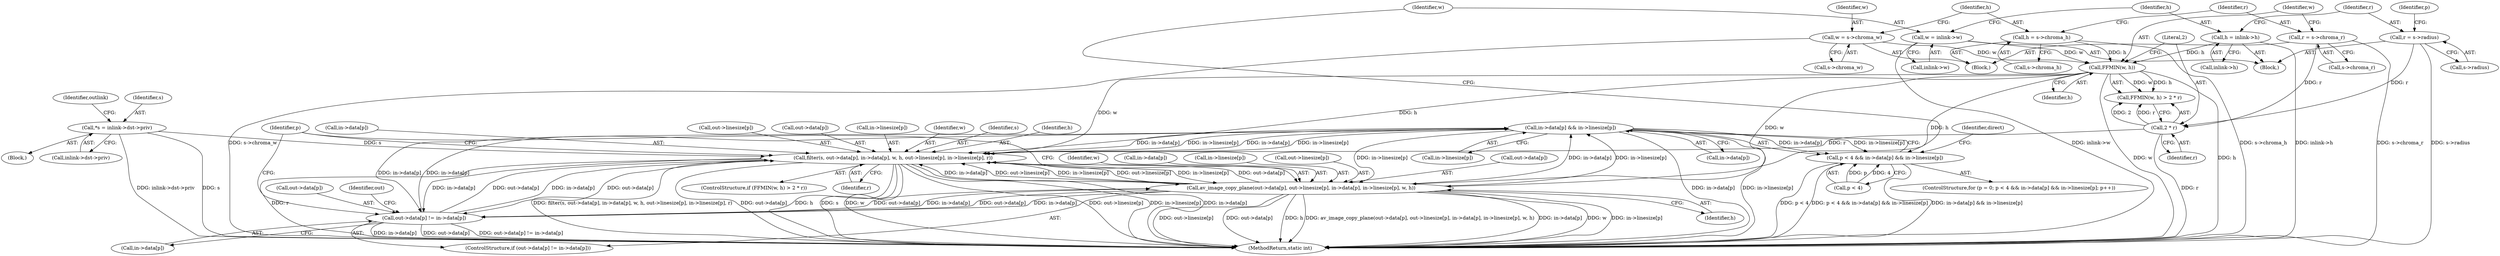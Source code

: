 digraph "0_FFmpeg_e43a0a232dbf6d3c161823c2e07c52e76227a1bc_3@array" {
"1000171" [label="(Call,in->data[p] && in->linesize[p])"];
"1000229" [label="(Call,filter(s, out->data[p], in->data[p], w, h, out->linesize[p], in->linesize[p], r))"];
"1000105" [label="(Call,*s = inlink->dst->priv)"];
"1000267" [label="(Call,av_image_copy_plane(out->data[p], out->linesize[p], in->data[p], in->linesize[p], w, h))"];
"1000256" [label="(Call,out->data[p] != in->data[p])"];
"1000171" [label="(Call,in->data[p] && in->linesize[p])"];
"1000223" [label="(Call,FFMIN(w, h))"];
"1000186" [label="(Call,w = inlink->w)"];
"1000206" [label="(Call,w = s->chroma_w)"];
"1000211" [label="(Call,h = s->chroma_h)"];
"1000192" [label="(Call,h = inlink->h)"];
"1000226" [label="(Call,2 * r)"];
"1000216" [label="(Call,r = s->chroma_r)"];
"1000198" [label="(Call,r = s->radius)"];
"1000167" [label="(Call,p < 4 && in->data[p] && in->linesize[p])"];
"1000288" [label="(Identifier,w)"];
"1000300" [label="(MethodReturn,static int)"];
"1000213" [label="(Call,s->chroma_h)"];
"1000114" [label="(Identifier,outlink)"];
"1000106" [label="(Identifier,s)"];
"1000212" [label="(Identifier,h)"];
"1000289" [label="(Identifier,h)"];
"1000217" [label="(Identifier,r)"];
"1000200" [label="(Call,s->radius)"];
"1000243" [label="(Call,out->linesize[p])"];
"1000222" [label="(Call,FFMIN(w, h) > 2 * r)"];
"1000257" [label="(Call,out->data[p])"];
"1000292" [label="(Identifier,direct)"];
"1000188" [label="(Call,inlink->w)"];
"1000278" [label="(Call,in->data[p])"];
"1000221" [label="(ControlStructure,if (FFMIN(w, h) > 2 * r))"];
"1000186" [label="(Call,w = inlink->w)"];
"1000103" [label="(Block,)"];
"1000255" [label="(ControlStructure,if (out->data[p] != in->data[p]))"];
"1000206" [label="(Call,w = s->chroma_w)"];
"1000211" [label="(Call,h = s->chroma_h)"];
"1000231" [label="(Call,out->data[p])"];
"1000208" [label="(Call,s->chroma_w)"];
"1000248" [label="(Call,in->linesize[p])"];
"1000199" [label="(Identifier,r)"];
"1000183" [label="(Identifier,p)"];
"1000194" [label="(Call,inlink->h)"];
"1000205" [label="(Block,)"];
"1000172" [label="(Call,in->data[p])"];
"1000198" [label="(Call,r = s->radius)"];
"1000241" [label="(Identifier,w)"];
"1000224" [label="(Identifier,w)"];
"1000253" [label="(Identifier,r)"];
"1000267" [label="(Call,av_image_copy_plane(out->data[p], out->linesize[p], in->data[p], in->linesize[p], w, h))"];
"1000256" [label="(Call,out->data[p] != in->data[p])"];
"1000225" [label="(Identifier,h)"];
"1000163" [label="(ControlStructure,for (p = 0; p < 4 && in->data[p] && in->linesize[p]; p++))"];
"1000187" [label="(Identifier,w)"];
"1000105" [label="(Call,*s = inlink->dst->priv)"];
"1000167" [label="(Call,p < 4 && in->data[p] && in->linesize[p])"];
"1000177" [label="(Call,in->linesize[p])"];
"1000283" [label="(Call,in->linesize[p])"];
"1000192" [label="(Call,h = inlink->h)"];
"1000193" [label="(Identifier,h)"];
"1000168" [label="(Call,p < 4)"];
"1000171" [label="(Call,in->data[p] && in->linesize[p])"];
"1000204" [label="(Identifier,p)"];
"1000230" [label="(Identifier,s)"];
"1000273" [label="(Call,out->linesize[p])"];
"1000207" [label="(Identifier,w)"];
"1000107" [label="(Call,inlink->dst->priv)"];
"1000226" [label="(Call,2 * r)"];
"1000242" [label="(Identifier,h)"];
"1000262" [label="(Call,in->data[p])"];
"1000268" [label="(Call,out->data[p])"];
"1000228" [label="(Identifier,r)"];
"1000218" [label="(Call,s->chroma_r)"];
"1000236" [label="(Call,in->data[p])"];
"1000216" [label="(Call,r = s->chroma_r)"];
"1000223" [label="(Call,FFMIN(w, h))"];
"1000227" [label="(Literal,2)"];
"1000184" [label="(Block,)"];
"1000270" [label="(Identifier,out)"];
"1000229" [label="(Call,filter(s, out->data[p], in->data[p], w, h, out->linesize[p], in->linesize[p], r))"];
"1000171" -> "1000167"  [label="AST: "];
"1000171" -> "1000172"  [label="CFG: "];
"1000171" -> "1000177"  [label="CFG: "];
"1000172" -> "1000171"  [label="AST: "];
"1000177" -> "1000171"  [label="AST: "];
"1000167" -> "1000171"  [label="CFG: "];
"1000171" -> "1000300"  [label="DDG: in->data[p]"];
"1000171" -> "1000300"  [label="DDG: in->linesize[p]"];
"1000171" -> "1000167"  [label="DDG: in->data[p]"];
"1000171" -> "1000167"  [label="DDG: in->linesize[p]"];
"1000229" -> "1000171"  [label="DDG: in->data[p]"];
"1000229" -> "1000171"  [label="DDG: in->linesize[p]"];
"1000267" -> "1000171"  [label="DDG: in->data[p]"];
"1000267" -> "1000171"  [label="DDG: in->linesize[p]"];
"1000256" -> "1000171"  [label="DDG: in->data[p]"];
"1000171" -> "1000229"  [label="DDG: in->data[p]"];
"1000171" -> "1000229"  [label="DDG: in->linesize[p]"];
"1000171" -> "1000256"  [label="DDG: in->data[p]"];
"1000171" -> "1000267"  [label="DDG: in->linesize[p]"];
"1000229" -> "1000221"  [label="AST: "];
"1000229" -> "1000253"  [label="CFG: "];
"1000230" -> "1000229"  [label="AST: "];
"1000231" -> "1000229"  [label="AST: "];
"1000236" -> "1000229"  [label="AST: "];
"1000241" -> "1000229"  [label="AST: "];
"1000242" -> "1000229"  [label="AST: "];
"1000243" -> "1000229"  [label="AST: "];
"1000248" -> "1000229"  [label="AST: "];
"1000253" -> "1000229"  [label="AST: "];
"1000183" -> "1000229"  [label="CFG: "];
"1000229" -> "1000300"  [label="DDG: in->linesize[p]"];
"1000229" -> "1000300"  [label="DDG: in->data[p]"];
"1000229" -> "1000300"  [label="DDG: r"];
"1000229" -> "1000300"  [label="DDG: filter(s, out->data[p], in->data[p], w, h, out->linesize[p], in->linesize[p], r)"];
"1000229" -> "1000300"  [label="DDG: out->data[p]"];
"1000229" -> "1000300"  [label="DDG: h"];
"1000229" -> "1000300"  [label="DDG: s"];
"1000229" -> "1000300"  [label="DDG: w"];
"1000229" -> "1000300"  [label="DDG: out->linesize[p]"];
"1000105" -> "1000229"  [label="DDG: s"];
"1000267" -> "1000229"  [label="DDG: out->data[p]"];
"1000267" -> "1000229"  [label="DDG: in->data[p]"];
"1000267" -> "1000229"  [label="DDG: out->linesize[p]"];
"1000267" -> "1000229"  [label="DDG: in->linesize[p]"];
"1000256" -> "1000229"  [label="DDG: out->data[p]"];
"1000256" -> "1000229"  [label="DDG: in->data[p]"];
"1000223" -> "1000229"  [label="DDG: w"];
"1000223" -> "1000229"  [label="DDG: h"];
"1000226" -> "1000229"  [label="DDG: r"];
"1000229" -> "1000256"  [label="DDG: out->data[p]"];
"1000229" -> "1000256"  [label="DDG: in->data[p]"];
"1000229" -> "1000267"  [label="DDG: out->linesize[p]"];
"1000229" -> "1000267"  [label="DDG: in->linesize[p]"];
"1000105" -> "1000103"  [label="AST: "];
"1000105" -> "1000107"  [label="CFG: "];
"1000106" -> "1000105"  [label="AST: "];
"1000107" -> "1000105"  [label="AST: "];
"1000114" -> "1000105"  [label="CFG: "];
"1000105" -> "1000300"  [label="DDG: inlink->dst->priv"];
"1000105" -> "1000300"  [label="DDG: s"];
"1000267" -> "1000255"  [label="AST: "];
"1000267" -> "1000289"  [label="CFG: "];
"1000268" -> "1000267"  [label="AST: "];
"1000273" -> "1000267"  [label="AST: "];
"1000278" -> "1000267"  [label="AST: "];
"1000283" -> "1000267"  [label="AST: "];
"1000288" -> "1000267"  [label="AST: "];
"1000289" -> "1000267"  [label="AST: "];
"1000183" -> "1000267"  [label="CFG: "];
"1000267" -> "1000300"  [label="DDG: out->linesize[p]"];
"1000267" -> "1000300"  [label="DDG: out->data[p]"];
"1000267" -> "1000300"  [label="DDG: h"];
"1000267" -> "1000300"  [label="DDG: av_image_copy_plane(out->data[p], out->linesize[p], in->data[p], in->linesize[p], w, h)"];
"1000267" -> "1000300"  [label="DDG: in->data[p]"];
"1000267" -> "1000300"  [label="DDG: w"];
"1000267" -> "1000300"  [label="DDG: in->linesize[p]"];
"1000267" -> "1000256"  [label="DDG: out->data[p]"];
"1000267" -> "1000256"  [label="DDG: in->data[p]"];
"1000256" -> "1000267"  [label="DDG: out->data[p]"];
"1000256" -> "1000267"  [label="DDG: in->data[p]"];
"1000223" -> "1000267"  [label="DDG: w"];
"1000223" -> "1000267"  [label="DDG: h"];
"1000256" -> "1000255"  [label="AST: "];
"1000256" -> "1000262"  [label="CFG: "];
"1000257" -> "1000256"  [label="AST: "];
"1000262" -> "1000256"  [label="AST: "];
"1000270" -> "1000256"  [label="CFG: "];
"1000183" -> "1000256"  [label="CFG: "];
"1000256" -> "1000300"  [label="DDG: out->data[p] != in->data[p]"];
"1000256" -> "1000300"  [label="DDG: in->data[p]"];
"1000256" -> "1000300"  [label="DDG: out->data[p]"];
"1000223" -> "1000222"  [label="AST: "];
"1000223" -> "1000225"  [label="CFG: "];
"1000224" -> "1000223"  [label="AST: "];
"1000225" -> "1000223"  [label="AST: "];
"1000227" -> "1000223"  [label="CFG: "];
"1000223" -> "1000300"  [label="DDG: h"];
"1000223" -> "1000300"  [label="DDG: w"];
"1000223" -> "1000222"  [label="DDG: w"];
"1000223" -> "1000222"  [label="DDG: h"];
"1000186" -> "1000223"  [label="DDG: w"];
"1000206" -> "1000223"  [label="DDG: w"];
"1000211" -> "1000223"  [label="DDG: h"];
"1000192" -> "1000223"  [label="DDG: h"];
"1000186" -> "1000184"  [label="AST: "];
"1000186" -> "1000188"  [label="CFG: "];
"1000187" -> "1000186"  [label="AST: "];
"1000188" -> "1000186"  [label="AST: "];
"1000193" -> "1000186"  [label="CFG: "];
"1000186" -> "1000300"  [label="DDG: inlink->w"];
"1000206" -> "1000205"  [label="AST: "];
"1000206" -> "1000208"  [label="CFG: "];
"1000207" -> "1000206"  [label="AST: "];
"1000208" -> "1000206"  [label="AST: "];
"1000212" -> "1000206"  [label="CFG: "];
"1000206" -> "1000300"  [label="DDG: s->chroma_w"];
"1000211" -> "1000205"  [label="AST: "];
"1000211" -> "1000213"  [label="CFG: "];
"1000212" -> "1000211"  [label="AST: "];
"1000213" -> "1000211"  [label="AST: "];
"1000217" -> "1000211"  [label="CFG: "];
"1000211" -> "1000300"  [label="DDG: s->chroma_h"];
"1000192" -> "1000184"  [label="AST: "];
"1000192" -> "1000194"  [label="CFG: "];
"1000193" -> "1000192"  [label="AST: "];
"1000194" -> "1000192"  [label="AST: "];
"1000199" -> "1000192"  [label="CFG: "];
"1000192" -> "1000300"  [label="DDG: inlink->h"];
"1000226" -> "1000222"  [label="AST: "];
"1000226" -> "1000228"  [label="CFG: "];
"1000227" -> "1000226"  [label="AST: "];
"1000228" -> "1000226"  [label="AST: "];
"1000222" -> "1000226"  [label="CFG: "];
"1000226" -> "1000300"  [label="DDG: r"];
"1000226" -> "1000222"  [label="DDG: 2"];
"1000226" -> "1000222"  [label="DDG: r"];
"1000216" -> "1000226"  [label="DDG: r"];
"1000198" -> "1000226"  [label="DDG: r"];
"1000216" -> "1000205"  [label="AST: "];
"1000216" -> "1000218"  [label="CFG: "];
"1000217" -> "1000216"  [label="AST: "];
"1000218" -> "1000216"  [label="AST: "];
"1000224" -> "1000216"  [label="CFG: "];
"1000216" -> "1000300"  [label="DDG: s->chroma_r"];
"1000198" -> "1000184"  [label="AST: "];
"1000198" -> "1000200"  [label="CFG: "];
"1000199" -> "1000198"  [label="AST: "];
"1000200" -> "1000198"  [label="AST: "];
"1000204" -> "1000198"  [label="CFG: "];
"1000198" -> "1000300"  [label="DDG: s->radius"];
"1000167" -> "1000163"  [label="AST: "];
"1000167" -> "1000168"  [label="CFG: "];
"1000168" -> "1000167"  [label="AST: "];
"1000187" -> "1000167"  [label="CFG: "];
"1000292" -> "1000167"  [label="CFG: "];
"1000167" -> "1000300"  [label="DDG: p < 4"];
"1000167" -> "1000300"  [label="DDG: p < 4 && in->data[p] && in->linesize[p]"];
"1000167" -> "1000300"  [label="DDG: in->data[p] && in->linesize[p]"];
"1000168" -> "1000167"  [label="DDG: p"];
"1000168" -> "1000167"  [label="DDG: 4"];
}
